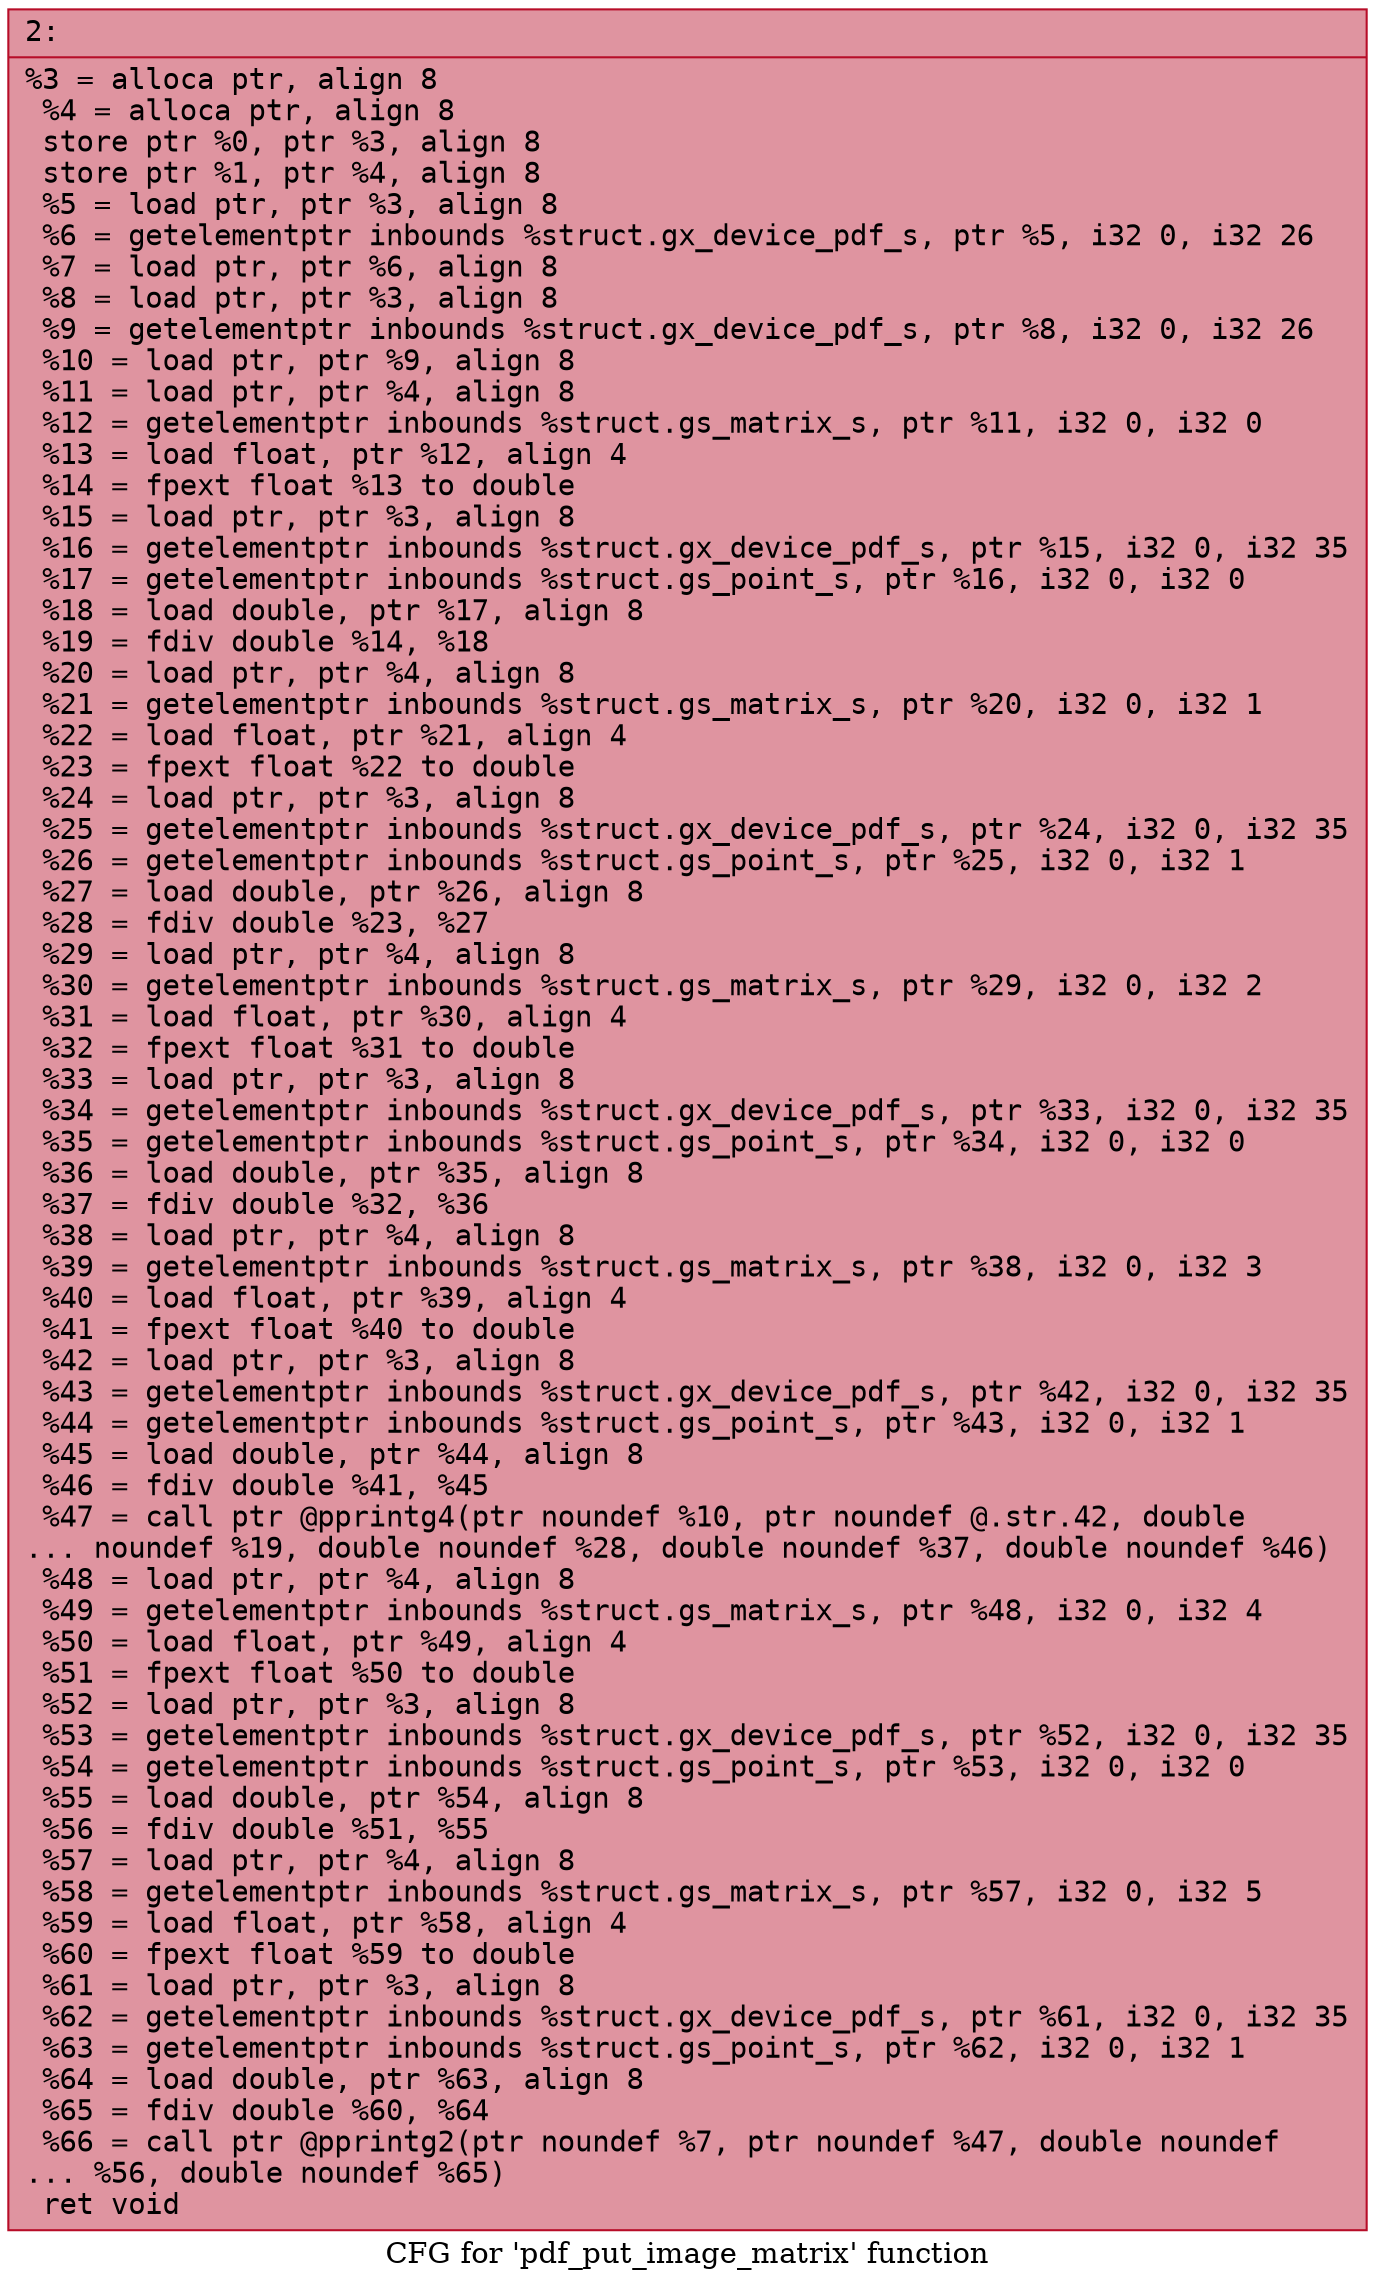 digraph "CFG for 'pdf_put_image_matrix' function" {
	label="CFG for 'pdf_put_image_matrix' function";

	Node0x600003033480 [shape=record,color="#b70d28ff", style=filled, fillcolor="#b70d2870" fontname="Courier",label="{2:\l|  %3 = alloca ptr, align 8\l  %4 = alloca ptr, align 8\l  store ptr %0, ptr %3, align 8\l  store ptr %1, ptr %4, align 8\l  %5 = load ptr, ptr %3, align 8\l  %6 = getelementptr inbounds %struct.gx_device_pdf_s, ptr %5, i32 0, i32 26\l  %7 = load ptr, ptr %6, align 8\l  %8 = load ptr, ptr %3, align 8\l  %9 = getelementptr inbounds %struct.gx_device_pdf_s, ptr %8, i32 0, i32 26\l  %10 = load ptr, ptr %9, align 8\l  %11 = load ptr, ptr %4, align 8\l  %12 = getelementptr inbounds %struct.gs_matrix_s, ptr %11, i32 0, i32 0\l  %13 = load float, ptr %12, align 4\l  %14 = fpext float %13 to double\l  %15 = load ptr, ptr %3, align 8\l  %16 = getelementptr inbounds %struct.gx_device_pdf_s, ptr %15, i32 0, i32 35\l  %17 = getelementptr inbounds %struct.gs_point_s, ptr %16, i32 0, i32 0\l  %18 = load double, ptr %17, align 8\l  %19 = fdiv double %14, %18\l  %20 = load ptr, ptr %4, align 8\l  %21 = getelementptr inbounds %struct.gs_matrix_s, ptr %20, i32 0, i32 1\l  %22 = load float, ptr %21, align 4\l  %23 = fpext float %22 to double\l  %24 = load ptr, ptr %3, align 8\l  %25 = getelementptr inbounds %struct.gx_device_pdf_s, ptr %24, i32 0, i32 35\l  %26 = getelementptr inbounds %struct.gs_point_s, ptr %25, i32 0, i32 1\l  %27 = load double, ptr %26, align 8\l  %28 = fdiv double %23, %27\l  %29 = load ptr, ptr %4, align 8\l  %30 = getelementptr inbounds %struct.gs_matrix_s, ptr %29, i32 0, i32 2\l  %31 = load float, ptr %30, align 4\l  %32 = fpext float %31 to double\l  %33 = load ptr, ptr %3, align 8\l  %34 = getelementptr inbounds %struct.gx_device_pdf_s, ptr %33, i32 0, i32 35\l  %35 = getelementptr inbounds %struct.gs_point_s, ptr %34, i32 0, i32 0\l  %36 = load double, ptr %35, align 8\l  %37 = fdiv double %32, %36\l  %38 = load ptr, ptr %4, align 8\l  %39 = getelementptr inbounds %struct.gs_matrix_s, ptr %38, i32 0, i32 3\l  %40 = load float, ptr %39, align 4\l  %41 = fpext float %40 to double\l  %42 = load ptr, ptr %3, align 8\l  %43 = getelementptr inbounds %struct.gx_device_pdf_s, ptr %42, i32 0, i32 35\l  %44 = getelementptr inbounds %struct.gs_point_s, ptr %43, i32 0, i32 1\l  %45 = load double, ptr %44, align 8\l  %46 = fdiv double %41, %45\l  %47 = call ptr @pprintg4(ptr noundef %10, ptr noundef @.str.42, double\l... noundef %19, double noundef %28, double noundef %37, double noundef %46)\l  %48 = load ptr, ptr %4, align 8\l  %49 = getelementptr inbounds %struct.gs_matrix_s, ptr %48, i32 0, i32 4\l  %50 = load float, ptr %49, align 4\l  %51 = fpext float %50 to double\l  %52 = load ptr, ptr %3, align 8\l  %53 = getelementptr inbounds %struct.gx_device_pdf_s, ptr %52, i32 0, i32 35\l  %54 = getelementptr inbounds %struct.gs_point_s, ptr %53, i32 0, i32 0\l  %55 = load double, ptr %54, align 8\l  %56 = fdiv double %51, %55\l  %57 = load ptr, ptr %4, align 8\l  %58 = getelementptr inbounds %struct.gs_matrix_s, ptr %57, i32 0, i32 5\l  %59 = load float, ptr %58, align 4\l  %60 = fpext float %59 to double\l  %61 = load ptr, ptr %3, align 8\l  %62 = getelementptr inbounds %struct.gx_device_pdf_s, ptr %61, i32 0, i32 35\l  %63 = getelementptr inbounds %struct.gs_point_s, ptr %62, i32 0, i32 1\l  %64 = load double, ptr %63, align 8\l  %65 = fdiv double %60, %64\l  %66 = call ptr @pprintg2(ptr noundef %7, ptr noundef %47, double noundef\l... %56, double noundef %65)\l  ret void\l}"];
}
